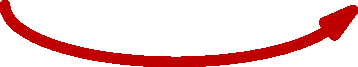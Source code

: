 unitsize(1cm);

draw(xscale(3)*(arc((0,0), 1, 180, 333) -- (dir(355) + (0.05,0))), heavyred+5, EndArrow(15));
